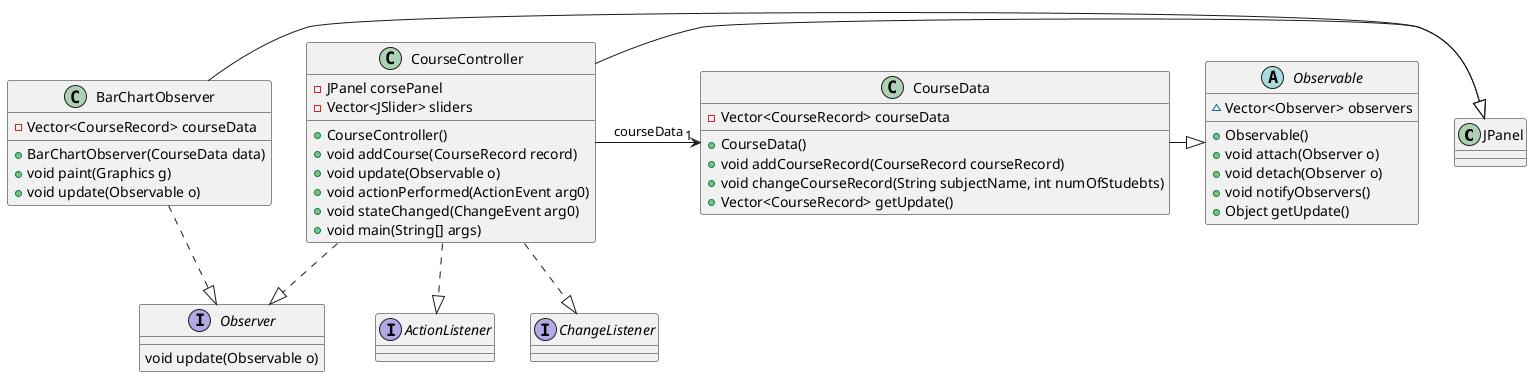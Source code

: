 @startuml observer.pattern

class JPanel{

}

interface ActionListener{

}

interface ChangeListener{

}

interface Observer{
void update(Observable o)
}

class BarChartObserver{
- Vector<CourseRecord> courseData
+ BarChartObserver(CourseData data)
+ void paint(Graphics g)
+ void update(Observable o)
}

class CourseController{
- JPanel corsePanel
- Vector<JSlider> sliders
+ CourseController()
+ void addCourse(CourseRecord record)
+ void update(Observable o)
+ void actionPerformed(ActionEvent arg0)
+ void stateChanged(ChangeEvent arg0)
+ void main(String[] args)
}

abstract Observable{
~ Vector<Observer> observers
+ Observable()
+ void attach(Observer o)
+ void detach(Observer o)
+ void notifyObservers()
+ Object getUpdate()
}

class CourseData{
- Vector<CourseRecord> courseData
+ CourseData()
+ void addCourseRecord(CourseRecord courseRecord)
+ void changeCourseRecord(String subjectName, int numOfStudebts)
+ Vector<CourseRecord> getUpdate()
}

BarChartObserver -|> JPanel
BarChartObserver ..|> Observer
CourseController -|> JPanel
CourseController ..|> Observer
CourseController ..|> ActionListener
CourseController ..|> ChangeListener
CourseController -> "1" CourseData : courseData
CourseData -|> Observable

@enduml